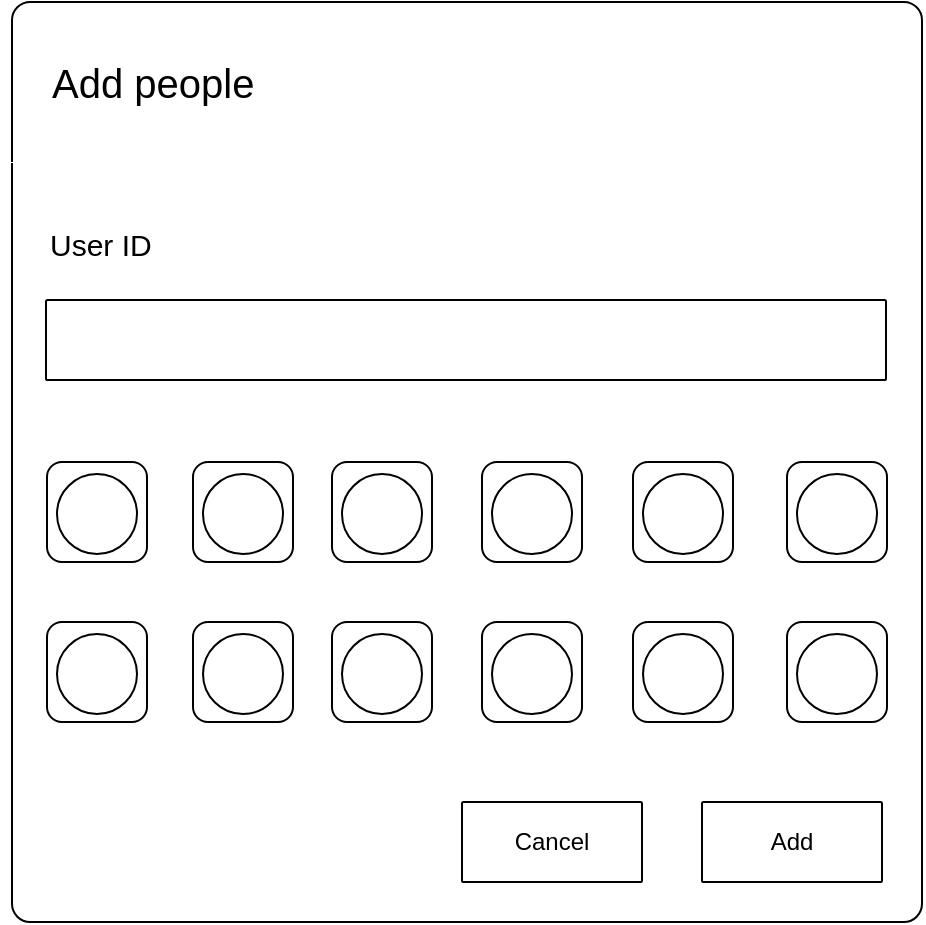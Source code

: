 <mxfile>
    <diagram id="Gx5P7tNzn3gEz-DhwY5Y" name="Page-1">
        <mxGraphModel dx="998" dy="779" grid="1" gridSize="10" guides="1" tooltips="1" connect="1" arrows="1" fold="1" page="1" pageScale="1" pageWidth="1169" pageHeight="1654" math="0" shadow="0">
            <root>
                <mxCell id="0"/>
                <mxCell id="1" parent="0"/>
                <mxCell id="2" value="" style="rounded=1;whiteSpace=wrap;html=1;gradientColor=none;fillColor=none;glass=0;shadow=0;sketch=0;labelPadding=0;fillOpacity=100;arcSize=2;" parent="1" vertex="1">
                    <mxGeometry x="345" y="170" width="455" height="460" as="geometry"/>
                </mxCell>
                <mxCell id="3" value="" style="endArrow=none;html=1;rounded=0;fontSize=22;entryX=1;entryY=0.25;entryDx=0;entryDy=0;exitX=0;exitY=0.25;exitDx=0;exitDy=0;strokeColor=#FFFFFF;strokeWidth=0.5;fillColor=#f5f5f5;" parent="1" edge="1">
                    <mxGeometry width="50" height="50" relative="1" as="geometry">
                        <mxPoint x="340" y="250" as="sourcePoint"/>
                        <mxPoint x="795" y="250" as="targetPoint"/>
                    </mxGeometry>
                </mxCell>
                <mxCell id="4" value="&lt;font style=&quot;font-size: 20px;&quot;&gt;Add people&lt;/font&gt;" style="text;html=1;align=left;verticalAlign=middle;resizable=0;points=[];autosize=1;strokeColor=none;fillColor=none;" parent="1" vertex="1">
                    <mxGeometry x="362.5" y="190" width="120" height="40" as="geometry"/>
                </mxCell>
                <mxCell id="17" value="Cancel" style="rounded=1;whiteSpace=wrap;html=1;gradientColor=none;fillColor=none;glass=0;shadow=0;sketch=0;labelPadding=0;fillOpacity=100;arcSize=2;" parent="1" vertex="1">
                    <mxGeometry x="570" y="570" width="90" height="40" as="geometry"/>
                </mxCell>
                <mxCell id="18" value="Add" style="rounded=1;whiteSpace=wrap;html=1;gradientColor=none;fillColor=none;glass=0;shadow=0;sketch=0;labelPadding=0;fillOpacity=100;arcSize=2;" parent="1" vertex="1">
                    <mxGeometry x="690" y="570" width="90" height="40" as="geometry"/>
                </mxCell>
                <mxCell id="24" value="" style="rounded=1;whiteSpace=wrap;html=1;gradientColor=none;fillColor=none;glass=0;shadow=0;sketch=0;labelPadding=0;fillOpacity=100;arcSize=2;" parent="1" vertex="1">
                    <mxGeometry x="362" y="319" width="420" height="40" as="geometry"/>
                </mxCell>
                <mxCell id="26" value="" style="rounded=1;whiteSpace=wrap;html=1;" parent="1" vertex="1">
                    <mxGeometry x="362.5" y="400" width="50" height="50" as="geometry"/>
                </mxCell>
                <mxCell id="27" value="" style="ellipse;whiteSpace=wrap;html=1;aspect=fixed;rounded=0;" parent="1" vertex="1">
                    <mxGeometry x="367.5" y="406" width="40" height="40" as="geometry"/>
                </mxCell>
                <mxCell id="28" value="" style="rounded=1;whiteSpace=wrap;html=1;" parent="1" vertex="1">
                    <mxGeometry x="435.5" y="400" width="50" height="50" as="geometry"/>
                </mxCell>
                <mxCell id="29" value="" style="ellipse;whiteSpace=wrap;html=1;aspect=fixed;rounded=0;" parent="1" vertex="1">
                    <mxGeometry x="440.5" y="406" width="40" height="40" as="geometry"/>
                </mxCell>
                <mxCell id="30" value="" style="rounded=1;whiteSpace=wrap;html=1;" parent="1" vertex="1">
                    <mxGeometry x="505" y="400" width="50" height="50" as="geometry"/>
                </mxCell>
                <mxCell id="31" value="" style="ellipse;whiteSpace=wrap;html=1;aspect=fixed;rounded=0;" parent="1" vertex="1">
                    <mxGeometry x="510" y="406" width="40" height="40" as="geometry"/>
                </mxCell>
                <mxCell id="32" value="" style="rounded=1;whiteSpace=wrap;html=1;" parent="1" vertex="1">
                    <mxGeometry x="580" y="400" width="50" height="50" as="geometry"/>
                </mxCell>
                <mxCell id="33" value="" style="ellipse;whiteSpace=wrap;html=1;aspect=fixed;rounded=0;" parent="1" vertex="1">
                    <mxGeometry x="585" y="406" width="40" height="40" as="geometry"/>
                </mxCell>
                <mxCell id="34" value="" style="rounded=1;whiteSpace=wrap;html=1;" parent="1" vertex="1">
                    <mxGeometry x="655.5" y="400" width="50" height="50" as="geometry"/>
                </mxCell>
                <mxCell id="35" value="" style="ellipse;whiteSpace=wrap;html=1;aspect=fixed;rounded=0;" parent="1" vertex="1">
                    <mxGeometry x="660.5" y="406" width="40" height="40" as="geometry"/>
                </mxCell>
                <mxCell id="36" value="" style="rounded=1;whiteSpace=wrap;html=1;" parent="1" vertex="1">
                    <mxGeometry x="732.5" y="400" width="50" height="50" as="geometry"/>
                </mxCell>
                <mxCell id="37" value="" style="ellipse;whiteSpace=wrap;html=1;aspect=fixed;rounded=0;" parent="1" vertex="1">
                    <mxGeometry x="737.5" y="406" width="40" height="40" as="geometry"/>
                </mxCell>
                <mxCell id="38" value="" style="rounded=1;whiteSpace=wrap;html=1;" parent="1" vertex="1">
                    <mxGeometry x="362.5" y="480" width="50" height="50" as="geometry"/>
                </mxCell>
                <mxCell id="39" value="" style="ellipse;whiteSpace=wrap;html=1;aspect=fixed;rounded=0;" parent="1" vertex="1">
                    <mxGeometry x="367.5" y="486" width="40" height="40" as="geometry"/>
                </mxCell>
                <mxCell id="40" value="" style="rounded=1;whiteSpace=wrap;html=1;" parent="1" vertex="1">
                    <mxGeometry x="435.5" y="480" width="50" height="50" as="geometry"/>
                </mxCell>
                <mxCell id="41" value="" style="ellipse;whiteSpace=wrap;html=1;aspect=fixed;rounded=0;" parent="1" vertex="1">
                    <mxGeometry x="440.5" y="486" width="40" height="40" as="geometry"/>
                </mxCell>
                <mxCell id="42" value="" style="rounded=1;whiteSpace=wrap;html=1;" parent="1" vertex="1">
                    <mxGeometry x="505" y="480" width="50" height="50" as="geometry"/>
                </mxCell>
                <mxCell id="43" value="" style="ellipse;whiteSpace=wrap;html=1;aspect=fixed;rounded=0;" parent="1" vertex="1">
                    <mxGeometry x="510" y="486" width="40" height="40" as="geometry"/>
                </mxCell>
                <mxCell id="44" value="" style="rounded=1;whiteSpace=wrap;html=1;" parent="1" vertex="1">
                    <mxGeometry x="580" y="480" width="50" height="50" as="geometry"/>
                </mxCell>
                <mxCell id="45" value="" style="ellipse;whiteSpace=wrap;html=1;aspect=fixed;rounded=0;" parent="1" vertex="1">
                    <mxGeometry x="585" y="486" width="40" height="40" as="geometry"/>
                </mxCell>
                <mxCell id="46" value="" style="rounded=1;whiteSpace=wrap;html=1;" parent="1" vertex="1">
                    <mxGeometry x="655.5" y="480" width="50" height="50" as="geometry"/>
                </mxCell>
                <mxCell id="47" value="" style="ellipse;whiteSpace=wrap;html=1;aspect=fixed;rounded=0;" parent="1" vertex="1">
                    <mxGeometry x="660.5" y="486" width="40" height="40" as="geometry"/>
                </mxCell>
                <mxCell id="48" value="" style="rounded=1;whiteSpace=wrap;html=1;" parent="1" vertex="1">
                    <mxGeometry x="732.5" y="480" width="50" height="50" as="geometry"/>
                </mxCell>
                <mxCell id="49" value="" style="ellipse;whiteSpace=wrap;html=1;aspect=fixed;rounded=0;" parent="1" vertex="1">
                    <mxGeometry x="737.5" y="486" width="40" height="40" as="geometry"/>
                </mxCell>
                <mxCell id="50" value="&lt;font style=&quot;font-size: 15px;&quot;&gt;User ID&lt;/font&gt;" style="text;html=1;align=left;verticalAlign=middle;resizable=0;points=[];autosize=1;strokeColor=none;fillColor=none;fontSize=20;" parent="1" vertex="1">
                    <mxGeometry x="362" y="269" width="70" height="40" as="geometry"/>
                </mxCell>
            </root>
        </mxGraphModel>
    </diagram>
</mxfile>